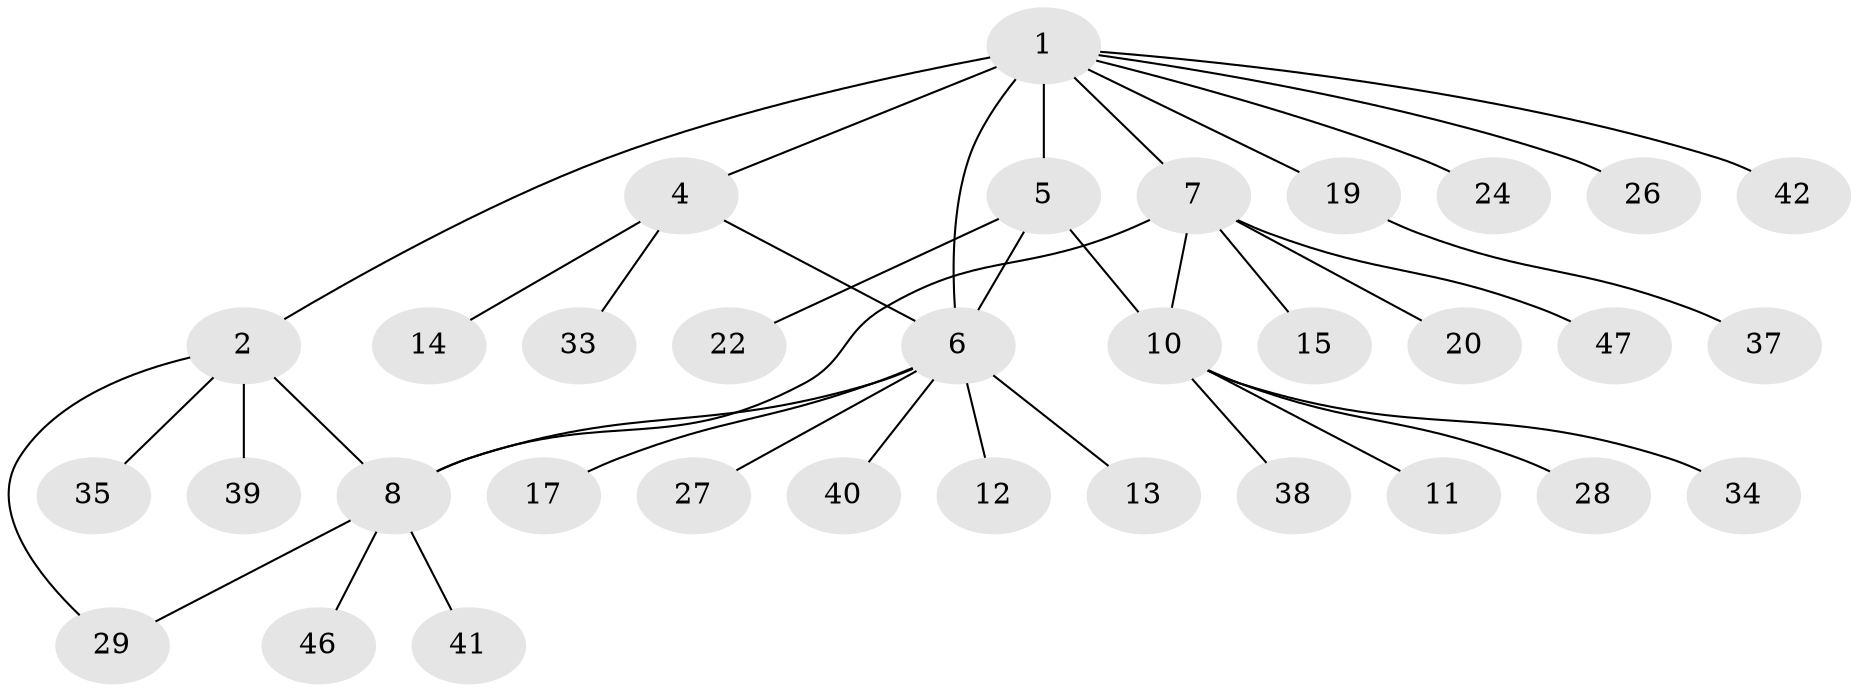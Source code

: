 // Generated by graph-tools (version 1.1) at 2025/24/03/03/25 07:24:12]
// undirected, 33 vertices, 38 edges
graph export_dot {
graph [start="1"]
  node [color=gray90,style=filled];
  1 [super="+3"];
  2 [super="+32"];
  4 [super="+31"];
  5 [super="+9"];
  6 [super="+16"];
  7 [super="+25"];
  8 [super="+21"];
  10 [super="+45"];
  11 [super="+18"];
  12 [super="+23"];
  13;
  14;
  15;
  17;
  19;
  20 [super="+30"];
  22;
  24;
  26;
  27;
  28;
  29;
  33;
  34 [super="+36"];
  35;
  37 [super="+43"];
  38;
  39;
  40;
  41;
  42 [super="+44"];
  46;
  47;
  1 -- 2;
  1 -- 5 [weight=3];
  1 -- 19;
  1 -- 26;
  1 -- 4;
  1 -- 6;
  1 -- 7;
  1 -- 24;
  1 -- 42;
  2 -- 8;
  2 -- 29;
  2 -- 35;
  2 -- 39;
  4 -- 14;
  4 -- 33;
  4 -- 6;
  5 -- 6;
  5 -- 22;
  5 -- 10;
  6 -- 8;
  6 -- 12;
  6 -- 13;
  6 -- 27;
  6 -- 40;
  6 -- 17;
  7 -- 8;
  7 -- 10;
  7 -- 15;
  7 -- 20;
  7 -- 47;
  8 -- 29;
  8 -- 41;
  8 -- 46;
  10 -- 11;
  10 -- 28;
  10 -- 34;
  10 -- 38;
  19 -- 37;
}
